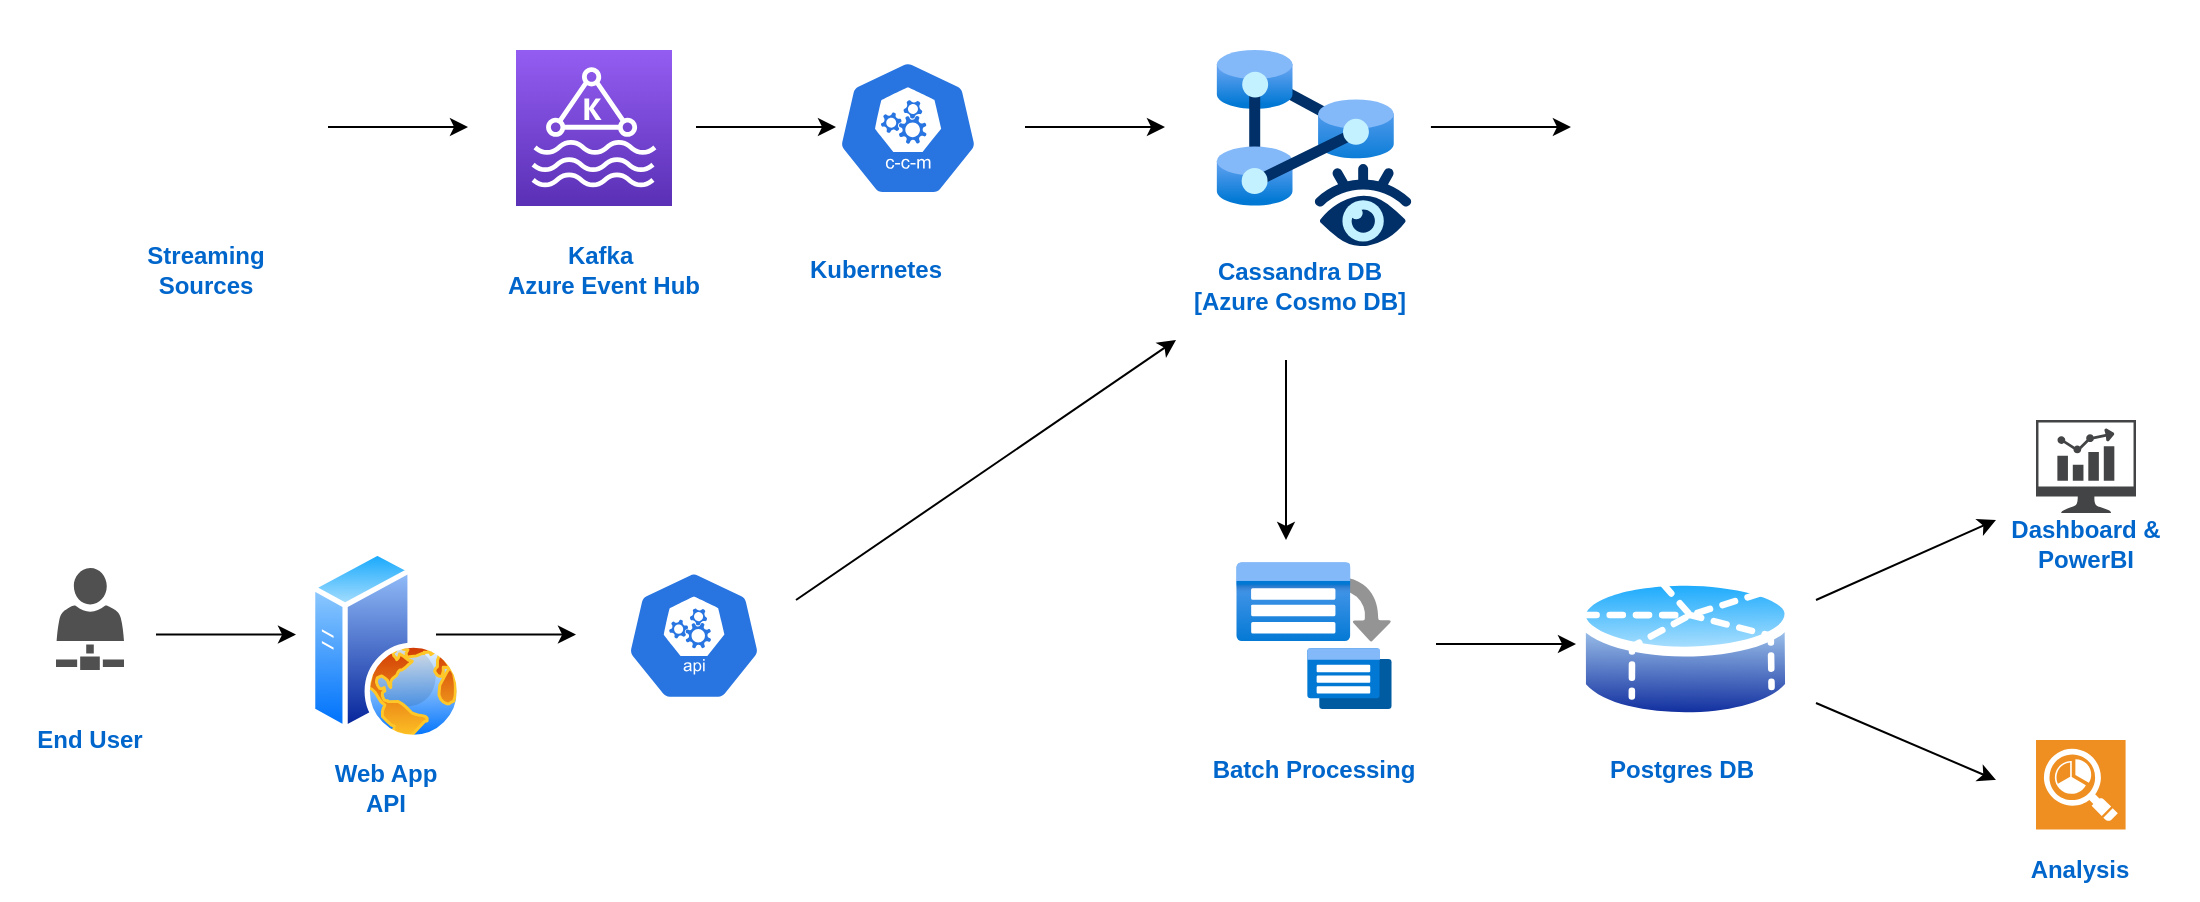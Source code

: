 <mxfile version="20.5.2" type="github">
  <diagram id="kgpKYQtTHZ0yAKxKKP6v" name="Page-1">
    <mxGraphModel dx="1422" dy="794" grid="1" gridSize="10" guides="1" tooltips="1" connect="1" arrows="1" fold="1" page="1" pageScale="1" pageWidth="1169" pageHeight="1654" math="0" shadow="0">
      <root>
        <mxCell id="0" />
        <mxCell id="1" parent="0" />
        <mxCell id="OqH8b7fl0KHFPd6XUiq8-1" value="" style="shape=image;html=1;verticalAlign=top;verticalLabelPosition=bottom;labelBackgroundColor=#ffffff;imageAspect=0;aspect=fixed;image=https://cdn0.iconfinder.com/data/icons/eon-social-media-contact-info-2/32/rss_feed_cast_streaming-128.png" vertex="1" parent="1">
          <mxGeometry x="40" y="120" width="128" height="128" as="geometry" />
        </mxCell>
        <mxCell id="OqH8b7fl0KHFPd6XUiq8-2" value="" style="sketch=0;points=[[0,0,0],[0.25,0,0],[0.5,0,0],[0.75,0,0],[1,0,0],[0,1,0],[0.25,1,0],[0.5,1,0],[0.75,1,0],[1,1,0],[0,0.25,0],[0,0.5,0],[0,0.75,0],[1,0.25,0],[1,0.5,0],[1,0.75,0]];outlineConnect=0;fontColor=#232F3E;gradientColor=#945DF2;gradientDirection=north;fillColor=#5A30B5;strokeColor=#ffffff;dashed=0;verticalLabelPosition=bottom;verticalAlign=top;align=center;html=1;fontSize=12;fontStyle=0;aspect=fixed;shape=mxgraph.aws4.resourceIcon;resIcon=mxgraph.aws4.managed_streaming_for_kafka;" vertex="1" parent="1">
          <mxGeometry x="260" y="145" width="78" height="78" as="geometry" />
        </mxCell>
        <mxCell id="OqH8b7fl0KHFPd6XUiq8-3" value="" style="sketch=0;html=1;dashed=0;whitespace=wrap;fillColor=#2875E2;strokeColor=#ffffff;points=[[0.005,0.63,0],[0.1,0.2,0],[0.9,0.2,0],[0.5,0,0],[0.995,0.63,0],[0.72,0.99,0],[0.5,1,0],[0.28,0.99,0]];verticalLabelPosition=bottom;align=center;verticalAlign=top;shape=mxgraph.kubernetes.icon;prIcon=api" vertex="1" parent="1">
          <mxGeometry x="314" y="405.29" width="70" height="65" as="geometry" />
        </mxCell>
        <mxCell id="OqH8b7fl0KHFPd6XUiq8-4" value="" style="sketch=0;html=1;dashed=0;whitespace=wrap;fillColor=#2875E2;strokeColor=#ffffff;points=[[0.005,0.63,0],[0.1,0.2,0],[0.9,0.2,0],[0.5,0,0],[0.995,0.63,0],[0.72,0.99,0],[0.5,1,0],[0.28,0.99,0]];verticalLabelPosition=bottom;align=center;verticalAlign=top;shape=mxgraph.kubernetes.icon;prIcon=c_c_m" vertex="1" parent="1">
          <mxGeometry x="416" y="150" width="80" height="68" as="geometry" />
        </mxCell>
        <mxCell id="OqH8b7fl0KHFPd6XUiq8-5" value="" style="aspect=fixed;html=1;points=[];align=center;image;fontSize=12;image=img/lib/azure2/other/Managed_Instance_Apache_Cassandra.svg;" vertex="1" parent="1">
          <mxGeometry x="610" y="145" width="98" height="98" as="geometry" />
        </mxCell>
        <mxCell id="OqH8b7fl0KHFPd6XUiq8-6" value="" style="aspect=fixed;html=1;points=[];align=center;image;fontSize=12;image=img/lib/azure2/compute/Batch_Accounts.svg;" vertex="1" parent="1">
          <mxGeometry x="620" y="401.09" width="78" height="73.41" as="geometry" />
        </mxCell>
        <mxCell id="OqH8b7fl0KHFPd6XUiq8-7" value="" style="aspect=fixed;perimeter=ellipsePerimeter;html=1;align=center;shadow=0;dashed=0;spacingTop=3;image;image=img/lib/active_directory/database_partition_5.svg;" vertex="1" parent="1">
          <mxGeometry x="790" y="404" width="109.46" height="81" as="geometry" />
        </mxCell>
        <mxCell id="OqH8b7fl0KHFPd6XUiq8-8" value="" style="sketch=0;pointerEvents=1;shadow=0;dashed=0;html=1;strokeColor=none;fillColor=#434445;aspect=fixed;labelPosition=center;verticalLabelPosition=bottom;verticalAlign=top;align=center;outlineConnect=0;shape=mxgraph.vvd.nsx_dashboard;" vertex="1" parent="1">
          <mxGeometry x="1020" y="330" width="50" height="46.5" as="geometry" />
        </mxCell>
        <mxCell id="OqH8b7fl0KHFPd6XUiq8-9" value="" style="shadow=0;dashed=0;html=1;strokeColor=none;fillColor=#EF8F21;labelPosition=center;verticalLabelPosition=bottom;verticalAlign=top;align=center;outlineConnect=0;shape=mxgraph.veeam.reporting;" vertex="1" parent="1">
          <mxGeometry x="1020" y="490" width="44.8" height="44.8" as="geometry" />
        </mxCell>
        <mxCell id="OqH8b7fl0KHFPd6XUiq8-10" value="" style="aspect=fixed;perimeter=ellipsePerimeter;html=1;align=center;shadow=0;dashed=0;spacingTop=3;image;image=img/lib/active_directory/web_server.svg;" vertex="1" parent="1">
          <mxGeometry x="157" y="395" width="76" height="95" as="geometry" />
        </mxCell>
        <mxCell id="OqH8b7fl0KHFPd6XUiq8-11" value="" style="sketch=0;pointerEvents=1;shadow=0;dashed=0;html=1;strokeColor=none;fillColor=#505050;labelPosition=center;verticalLabelPosition=bottom;verticalAlign=top;outlineConnect=0;align=center;shape=mxgraph.office.sites.business_connectivity_services;" vertex="1" parent="1">
          <mxGeometry x="30" y="404" width="34" height="51" as="geometry" />
        </mxCell>
        <mxCell id="OqH8b7fl0KHFPd6XUiq8-12" value="&lt;b&gt;&lt;font color=&quot;#0066cc&quot;&gt;Streaming Sources&lt;/font&gt;&lt;/b&gt;" style="text;html=1;strokeColor=none;fillColor=none;align=center;verticalAlign=middle;whiteSpace=wrap;rounded=0;" vertex="1" parent="1">
          <mxGeometry x="60" y="240" width="90" height="30" as="geometry" />
        </mxCell>
        <mxCell id="OqH8b7fl0KHFPd6XUiq8-13" value="&lt;b&gt;&lt;font color=&quot;#0066cc&quot;&gt;Kafka&amp;nbsp;&lt;br&gt;Azure Event Hub&lt;br&gt;&lt;/font&gt;&lt;/b&gt;" style="text;html=1;strokeColor=none;fillColor=none;align=center;verticalAlign=middle;whiteSpace=wrap;rounded=0;" vertex="1" parent="1">
          <mxGeometry x="248" y="240" width="112" height="30" as="geometry" />
        </mxCell>
        <mxCell id="OqH8b7fl0KHFPd6XUiq8-14" value="&lt;b&gt;&lt;font color=&quot;#0066cc&quot;&gt;Kubernetes&lt;br&gt;&lt;/font&gt;&lt;/b&gt;" style="text;html=1;strokeColor=none;fillColor=none;align=center;verticalAlign=middle;whiteSpace=wrap;rounded=0;" vertex="1" parent="1">
          <mxGeometry x="384" y="240" width="112" height="30" as="geometry" />
        </mxCell>
        <mxCell id="OqH8b7fl0KHFPd6XUiq8-15" value="&lt;b&gt;&lt;font color=&quot;#0066cc&quot;&gt;Cassandra DB&lt;br&gt;[Azure Cosmo DB]&lt;br&gt;&lt;/font&gt;&lt;/b&gt;" style="text;html=1;strokeColor=none;fillColor=none;align=center;verticalAlign=middle;whiteSpace=wrap;rounded=0;" vertex="1" parent="1">
          <mxGeometry x="596" y="248" width="112" height="30" as="geometry" />
        </mxCell>
        <mxCell id="OqH8b7fl0KHFPd6XUiq8-16" value="&lt;b&gt;&lt;font color=&quot;#0066cc&quot;&gt;End User&lt;/font&gt;&lt;/b&gt;" style="text;html=1;strokeColor=none;fillColor=none;align=center;verticalAlign=middle;whiteSpace=wrap;rounded=0;" vertex="1" parent="1">
          <mxGeometry x="2" y="474.5" width="90" height="30" as="geometry" />
        </mxCell>
        <mxCell id="OqH8b7fl0KHFPd6XUiq8-17" value="&lt;b&gt;&lt;font color=&quot;#0066cc&quot;&gt;Web App&lt;br&gt;API&lt;br&gt;&lt;/font&gt;&lt;/b&gt;" style="text;html=1;strokeColor=none;fillColor=none;align=center;verticalAlign=middle;whiteSpace=wrap;rounded=0;" vertex="1" parent="1">
          <mxGeometry x="150" y="499" width="90" height="30" as="geometry" />
        </mxCell>
        <mxCell id="OqH8b7fl0KHFPd6XUiq8-18" value="" style="endArrow=classic;html=1;rounded=0;fontColor=#0066CC;" edge="1" parent="1">
          <mxGeometry width="50" height="50" relative="1" as="geometry">
            <mxPoint x="166" y="183.5" as="sourcePoint" />
            <mxPoint x="236" y="183.5" as="targetPoint" />
          </mxGeometry>
        </mxCell>
        <mxCell id="OqH8b7fl0KHFPd6XUiq8-19" value="" style="endArrow=classic;html=1;rounded=0;fontColor=#0066CC;" edge="1" parent="1">
          <mxGeometry width="50" height="50" relative="1" as="geometry">
            <mxPoint x="350" y="183.5" as="sourcePoint" />
            <mxPoint x="420" y="183.5" as="targetPoint" />
          </mxGeometry>
        </mxCell>
        <mxCell id="OqH8b7fl0KHFPd6XUiq8-20" value="" style="endArrow=classic;html=1;rounded=0;fontColor=#0066CC;" edge="1" parent="1">
          <mxGeometry width="50" height="50" relative="1" as="geometry">
            <mxPoint x="514.5" y="183.5" as="sourcePoint" />
            <mxPoint x="584.5" y="183.5" as="targetPoint" />
          </mxGeometry>
        </mxCell>
        <mxCell id="OqH8b7fl0KHFPd6XUiq8-21" value="" style="endArrow=classic;html=1;rounded=0;fontColor=#0066CC;" edge="1" parent="1">
          <mxGeometry width="50" height="50" relative="1" as="geometry">
            <mxPoint x="720" y="442" as="sourcePoint" />
            <mxPoint x="790" y="442" as="targetPoint" />
          </mxGeometry>
        </mxCell>
        <mxCell id="OqH8b7fl0KHFPd6XUiq8-22" value="" style="endArrow=classic;html=1;rounded=0;fontColor=#0066CC;" edge="1" parent="1">
          <mxGeometry width="50" height="50" relative="1" as="geometry">
            <mxPoint x="910" y="420" as="sourcePoint" />
            <mxPoint x="1000" y="380" as="targetPoint" />
          </mxGeometry>
        </mxCell>
        <mxCell id="OqH8b7fl0KHFPd6XUiq8-23" value="" style="endArrow=classic;html=1;rounded=0;fontColor=#0066CC;" edge="1" parent="1">
          <mxGeometry width="50" height="50" relative="1" as="geometry">
            <mxPoint x="910" y="471.5" as="sourcePoint" />
            <mxPoint x="1000" y="510" as="targetPoint" />
          </mxGeometry>
        </mxCell>
        <mxCell id="OqH8b7fl0KHFPd6XUiq8-24" value="&lt;b&gt;&lt;font color=&quot;#0066cc&quot;&gt;Batch Processing&lt;br&gt;&lt;/font&gt;&lt;/b&gt;" style="text;html=1;strokeColor=none;fillColor=none;align=center;verticalAlign=middle;whiteSpace=wrap;rounded=0;" vertex="1" parent="1">
          <mxGeometry x="603" y="490" width="112" height="30" as="geometry" />
        </mxCell>
        <mxCell id="OqH8b7fl0KHFPd6XUiq8-25" value="&lt;b&gt;&lt;font color=&quot;#0066cc&quot;&gt;Postgres DB&lt;br&gt;&lt;/font&gt;&lt;/b&gt;" style="text;html=1;strokeColor=none;fillColor=none;align=center;verticalAlign=middle;whiteSpace=wrap;rounded=0;" vertex="1" parent="1">
          <mxGeometry x="787.46" y="490" width="112" height="30" as="geometry" />
        </mxCell>
        <mxCell id="OqH8b7fl0KHFPd6XUiq8-26" value="&lt;b&gt;&lt;font color=&quot;#0066cc&quot;&gt;Analysis&lt;br&gt;&lt;/font&gt;&lt;/b&gt;" style="text;html=1;strokeColor=none;fillColor=none;align=center;verticalAlign=middle;whiteSpace=wrap;rounded=0;" vertex="1" parent="1">
          <mxGeometry x="986.4" y="540" width="112" height="30" as="geometry" />
        </mxCell>
        <mxCell id="OqH8b7fl0KHFPd6XUiq8-27" value="&lt;b&gt;&lt;font color=&quot;#0066cc&quot;&gt;Dashboard &amp;amp; PowerBI&lt;br&gt;&lt;/font&gt;&lt;/b&gt;" style="text;html=1;strokeColor=none;fillColor=none;align=center;verticalAlign=middle;whiteSpace=wrap;rounded=0;" vertex="1" parent="1">
          <mxGeometry x="989.0" y="376.5" width="112" height="30" as="geometry" />
        </mxCell>
        <mxCell id="OqH8b7fl0KHFPd6XUiq8-28" value="" style="endArrow=classic;html=1;rounded=0;fontColor=#0066CC;" edge="1" parent="1">
          <mxGeometry width="50" height="50" relative="1" as="geometry">
            <mxPoint x="80" y="437.29" as="sourcePoint" />
            <mxPoint x="150" y="437.29" as="targetPoint" />
          </mxGeometry>
        </mxCell>
        <mxCell id="OqH8b7fl0KHFPd6XUiq8-29" value="" style="endArrow=classic;html=1;rounded=0;fontColor=#0066CC;" edge="1" parent="1">
          <mxGeometry width="50" height="50" relative="1" as="geometry">
            <mxPoint x="220" y="437.29" as="sourcePoint" />
            <mxPoint x="290" y="437.29" as="targetPoint" />
          </mxGeometry>
        </mxCell>
        <mxCell id="OqH8b7fl0KHFPd6XUiq8-30" value="" style="endArrow=classic;html=1;rounded=0;fontColor=#0066CC;" edge="1" parent="1">
          <mxGeometry width="50" height="50" relative="1" as="geometry">
            <mxPoint x="645" y="300" as="sourcePoint" />
            <mxPoint x="645" y="390" as="targetPoint" />
          </mxGeometry>
        </mxCell>
        <mxCell id="OqH8b7fl0KHFPd6XUiq8-31" value="" style="endArrow=classic;html=1;rounded=0;fontColor=#0066CC;" edge="1" parent="1">
          <mxGeometry width="50" height="50" relative="1" as="geometry">
            <mxPoint x="400" y="420.0" as="sourcePoint" />
            <mxPoint x="590" y="290" as="targetPoint" />
          </mxGeometry>
        </mxCell>
        <mxCell id="OqH8b7fl0KHFPd6XUiq8-32" value="" style="endArrow=classic;html=1;rounded=0;fontColor=#0066CC;" edge="1" parent="1">
          <mxGeometry width="50" height="50" relative="1" as="geometry">
            <mxPoint x="717.46" y="183.5" as="sourcePoint" />
            <mxPoint x="787.46" y="183.5" as="targetPoint" />
          </mxGeometry>
        </mxCell>
      </root>
    </mxGraphModel>
  </diagram>
</mxfile>
